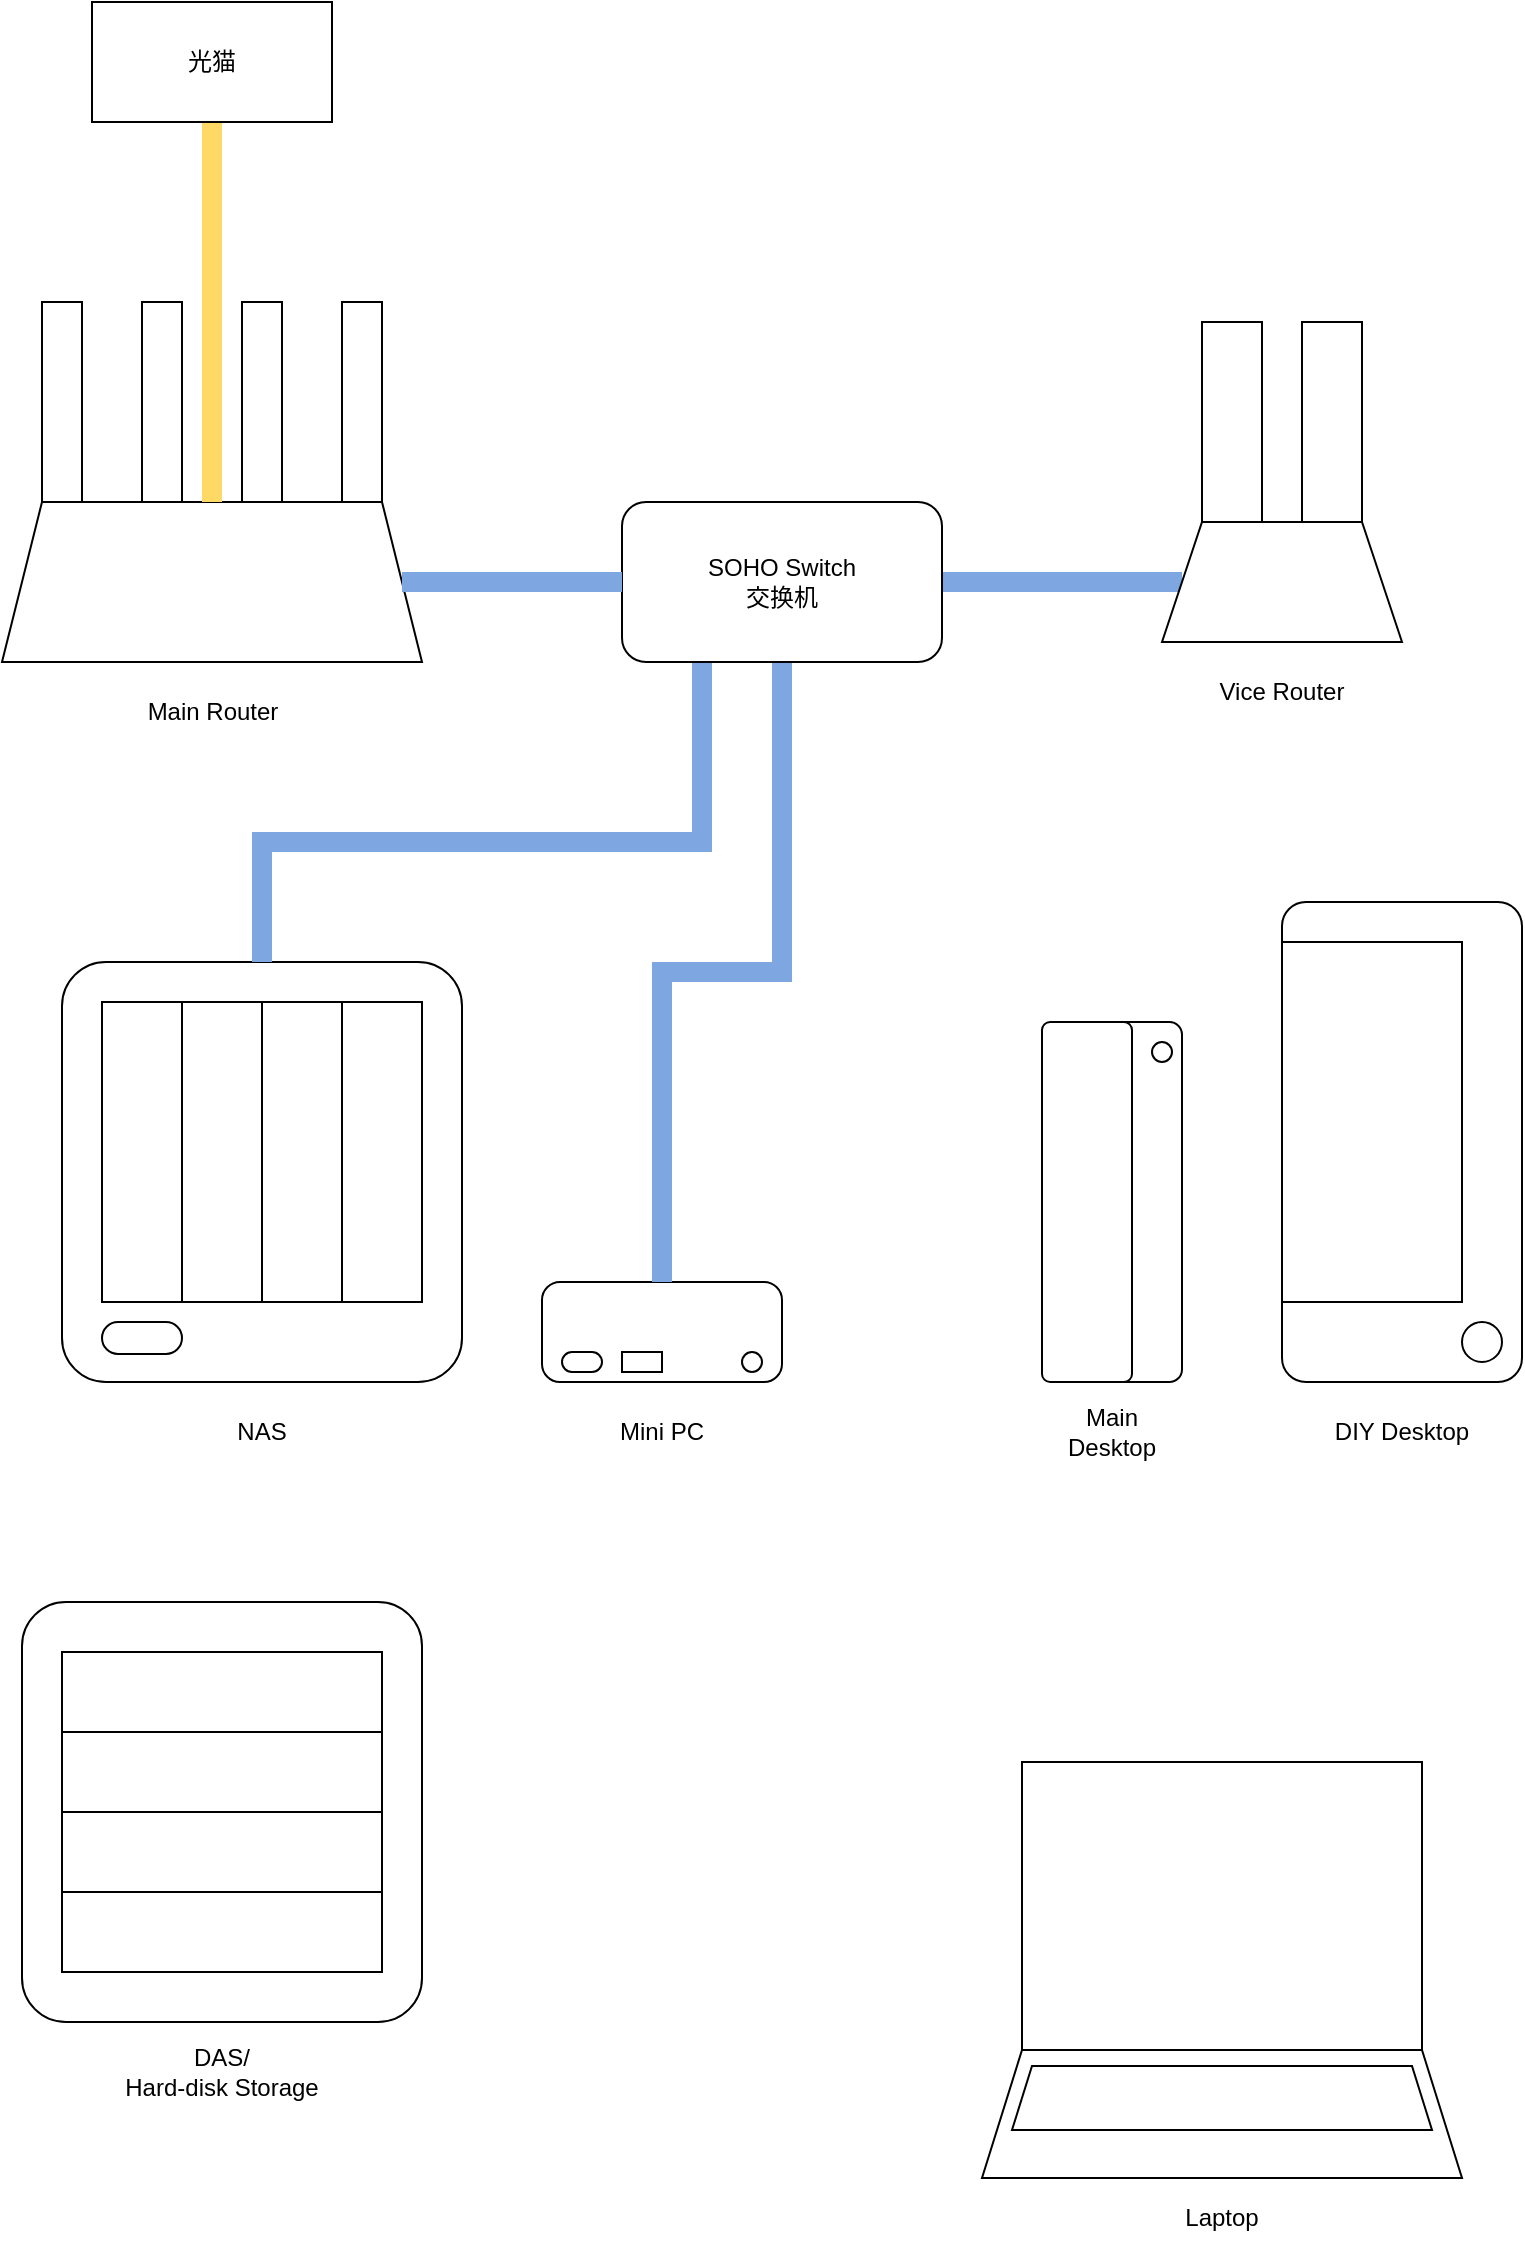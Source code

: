 <mxfile version="26.1.0" pages="3">
  <diagram name="Page-1" id="xD34YyrGZc8fnPlcCCk5">
    <mxGraphModel dx="3235" dy="1976" grid="1" gridSize="10" guides="1" tooltips="1" connect="1" arrows="1" fold="1" page="1" pageScale="1" pageWidth="1169" pageHeight="827" math="0" shadow="0">
      <root>
        <mxCell id="0" />
        <mxCell id="1" parent="0" />
        <mxCell id="-UrwRbucvwjURPhLb9kA-9" value="" style="group" parent="1" vertex="1" connectable="0">
          <mxGeometry x="-1080" y="-300" width="200" height="250" as="geometry" />
        </mxCell>
        <mxCell id="-UrwRbucvwjURPhLb9kA-1" value="" style="rounded=1;whiteSpace=wrap;html=1;arcSize=11;" parent="-UrwRbucvwjURPhLb9kA-9" vertex="1">
          <mxGeometry width="200" height="210" as="geometry" />
        </mxCell>
        <mxCell id="-UrwRbucvwjURPhLb9kA-2" value="" style="rounded=0;whiteSpace=wrap;html=1;" parent="-UrwRbucvwjURPhLb9kA-9" vertex="1">
          <mxGeometry x="20" y="20" width="40" height="150" as="geometry" />
        </mxCell>
        <mxCell id="-UrwRbucvwjURPhLb9kA-3" value="" style="rounded=0;whiteSpace=wrap;html=1;" parent="-UrwRbucvwjURPhLb9kA-9" vertex="1">
          <mxGeometry x="60" y="20" width="40" height="150" as="geometry" />
        </mxCell>
        <mxCell id="-UrwRbucvwjURPhLb9kA-4" value="" style="rounded=0;whiteSpace=wrap;html=1;" parent="-UrwRbucvwjURPhLb9kA-9" vertex="1">
          <mxGeometry x="100" y="20" width="40" height="150" as="geometry" />
        </mxCell>
        <mxCell id="-UrwRbucvwjURPhLb9kA-5" value="" style="rounded=0;whiteSpace=wrap;html=1;" parent="-UrwRbucvwjURPhLb9kA-9" vertex="1">
          <mxGeometry x="140" y="20" width="40" height="150" as="geometry" />
        </mxCell>
        <mxCell id="-UrwRbucvwjURPhLb9kA-7" value="" style="rounded=1;whiteSpace=wrap;html=1;arcSize=50;" parent="-UrwRbucvwjURPhLb9kA-9" vertex="1">
          <mxGeometry x="20" y="180" width="40" height="16" as="geometry" />
        </mxCell>
        <mxCell id="-UrwRbucvwjURPhLb9kA-8" value="NAS" style="text;html=1;align=center;verticalAlign=middle;whiteSpace=wrap;rounded=0;" parent="-UrwRbucvwjURPhLb9kA-9" vertex="1">
          <mxGeometry x="70" y="220" width="60" height="30" as="geometry" />
        </mxCell>
        <mxCell id="-UrwRbucvwjURPhLb9kA-24" value="" style="group" parent="1" vertex="1" connectable="0">
          <mxGeometry x="-1110" y="-630" width="210" height="220" as="geometry" />
        </mxCell>
        <mxCell id="-UrwRbucvwjURPhLb9kA-18" value="" style="shape=trapezoid;perimeter=trapezoidPerimeter;whiteSpace=wrap;html=1;fixedSize=1;" parent="-UrwRbucvwjURPhLb9kA-24" vertex="1">
          <mxGeometry y="100" width="210" height="80" as="geometry" />
        </mxCell>
        <mxCell id="-UrwRbucvwjURPhLb9kA-19" value="" style="rounded=0;whiteSpace=wrap;html=1;" parent="-UrwRbucvwjURPhLb9kA-24" vertex="1">
          <mxGeometry x="20" width="20" height="100" as="geometry" />
        </mxCell>
        <mxCell id="-UrwRbucvwjURPhLb9kA-20" value="" style="rounded=0;whiteSpace=wrap;html=1;" parent="-UrwRbucvwjURPhLb9kA-24" vertex="1">
          <mxGeometry x="170" width="20" height="100" as="geometry" />
        </mxCell>
        <mxCell id="-UrwRbucvwjURPhLb9kA-21" value="" style="rounded=0;whiteSpace=wrap;html=1;" parent="-UrwRbucvwjURPhLb9kA-24" vertex="1">
          <mxGeometry x="70" width="20" height="100" as="geometry" />
        </mxCell>
        <mxCell id="-UrwRbucvwjURPhLb9kA-22" value="" style="rounded=0;whiteSpace=wrap;html=1;" parent="-UrwRbucvwjURPhLb9kA-24" vertex="1">
          <mxGeometry x="120" width="20" height="100" as="geometry" />
        </mxCell>
        <mxCell id="-UrwRbucvwjURPhLb9kA-23" value="Main Router" style="text;html=1;align=center;verticalAlign=middle;whiteSpace=wrap;rounded=0;" parent="-UrwRbucvwjURPhLb9kA-24" vertex="1">
          <mxGeometry x="62.5" y="190" width="85" height="30" as="geometry" />
        </mxCell>
        <mxCell id="-UrwRbucvwjURPhLb9kA-37" value="" style="group" parent="1" vertex="1" connectable="0">
          <mxGeometry x="-470" y="-330" width="120" height="280" as="geometry" />
        </mxCell>
        <mxCell id="-UrwRbucvwjURPhLb9kA-28" value="" style="rounded=1;whiteSpace=wrap;html=1;arcSize=10;" parent="-UrwRbucvwjURPhLb9kA-37" vertex="1">
          <mxGeometry width="120" height="240" as="geometry" />
        </mxCell>
        <mxCell id="-UrwRbucvwjURPhLb9kA-32" value="" style="rounded=0;whiteSpace=wrap;html=1;" parent="-UrwRbucvwjURPhLb9kA-37" vertex="1">
          <mxGeometry y="20" width="90" height="180" as="geometry" />
        </mxCell>
        <mxCell id="-UrwRbucvwjURPhLb9kA-33" value="" style="ellipse;whiteSpace=wrap;html=1;aspect=fixed;" parent="-UrwRbucvwjURPhLb9kA-37" vertex="1">
          <mxGeometry x="90" y="210" width="20" height="20" as="geometry" />
        </mxCell>
        <mxCell id="-UrwRbucvwjURPhLb9kA-34" value="DIY Desktop" style="text;html=1;align=center;verticalAlign=middle;whiteSpace=wrap;rounded=0;" parent="-UrwRbucvwjURPhLb9kA-37" vertex="1">
          <mxGeometry x="20" y="250" width="80" height="30" as="geometry" />
        </mxCell>
        <mxCell id="-UrwRbucvwjURPhLb9kA-38" value="" style="group" parent="1" vertex="1" connectable="0">
          <mxGeometry x="-1100" y="20" width="200" height="250" as="geometry" />
        </mxCell>
        <mxCell id="-UrwRbucvwjURPhLb9kA-10" value="" style="rounded=1;whiteSpace=wrap;html=1;arcSize=11;" parent="-UrwRbucvwjURPhLb9kA-38" vertex="1">
          <mxGeometry width="200" height="210" as="geometry" />
        </mxCell>
        <mxCell id="-UrwRbucvwjURPhLb9kA-12" value="" style="rounded=0;whiteSpace=wrap;html=1;" parent="-UrwRbucvwjURPhLb9kA-38" vertex="1">
          <mxGeometry x="20" y="25" width="160" height="40" as="geometry" />
        </mxCell>
        <mxCell id="-UrwRbucvwjURPhLb9kA-13" value="" style="rounded=0;whiteSpace=wrap;html=1;" parent="-UrwRbucvwjURPhLb9kA-38" vertex="1">
          <mxGeometry x="20" y="65" width="160" height="40" as="geometry" />
        </mxCell>
        <mxCell id="-UrwRbucvwjURPhLb9kA-14" value="" style="rounded=0;whiteSpace=wrap;html=1;" parent="-UrwRbucvwjURPhLb9kA-38" vertex="1">
          <mxGeometry x="20" y="105" width="160" height="40" as="geometry" />
        </mxCell>
        <mxCell id="-UrwRbucvwjURPhLb9kA-15" value="" style="rounded=0;whiteSpace=wrap;html=1;" parent="-UrwRbucvwjURPhLb9kA-38" vertex="1">
          <mxGeometry x="20" y="145" width="160" height="40" as="geometry" />
        </mxCell>
        <mxCell id="-UrwRbucvwjURPhLb9kA-16" value="DAS/&lt;div&gt;Hard-disk Storage&lt;/div&gt;" style="text;html=1;align=center;verticalAlign=middle;whiteSpace=wrap;rounded=0;" parent="-UrwRbucvwjURPhLb9kA-38" vertex="1">
          <mxGeometry x="40" y="220" width="120" height="30" as="geometry" />
        </mxCell>
        <mxCell id="Mgqkab-VH5Hi_lvK8hub-6" value="" style="group" parent="1" vertex="1" connectable="0">
          <mxGeometry x="-620" y="100" width="240" height="240" as="geometry" />
        </mxCell>
        <mxCell id="Mgqkab-VH5Hi_lvK8hub-1" value="" style="rounded=0;whiteSpace=wrap;html=1;" parent="Mgqkab-VH5Hi_lvK8hub-6" vertex="1">
          <mxGeometry x="20" width="200" height="144" as="geometry" />
        </mxCell>
        <mxCell id="Mgqkab-VH5Hi_lvK8hub-2" value="" style="shape=trapezoid;perimeter=trapezoidPerimeter;whiteSpace=wrap;html=1;fixedSize=1;size=20;" parent="Mgqkab-VH5Hi_lvK8hub-6" vertex="1">
          <mxGeometry y="144" width="240" height="64" as="geometry" />
        </mxCell>
        <mxCell id="Mgqkab-VH5Hi_lvK8hub-3" value="" style="shape=trapezoid;perimeter=trapezoidPerimeter;whiteSpace=wrap;html=1;fixedSize=1;size=10;" parent="Mgqkab-VH5Hi_lvK8hub-6" vertex="1">
          <mxGeometry x="15" y="152" width="210" height="32" as="geometry" />
        </mxCell>
        <mxCell id="Mgqkab-VH5Hi_lvK8hub-5" value="Laptop" style="text;html=1;align=center;verticalAlign=middle;whiteSpace=wrap;rounded=0;" parent="Mgqkab-VH5Hi_lvK8hub-6" vertex="1">
          <mxGeometry x="100.0" y="216" width="40" height="24" as="geometry" />
        </mxCell>
        <mxCell id="Mgqkab-VH5Hi_lvK8hub-13" value="" style="group" parent="1" vertex="1" connectable="0">
          <mxGeometry x="-590" y="-270" width="70" height="220" as="geometry" />
        </mxCell>
        <mxCell id="Mgqkab-VH5Hi_lvK8hub-8" value="" style="rounded=1;whiteSpace=wrap;html=1;arcSize=9;" parent="Mgqkab-VH5Hi_lvK8hub-13" vertex="1">
          <mxGeometry width="70" height="180" as="geometry" />
        </mxCell>
        <mxCell id="Mgqkab-VH5Hi_lvK8hub-9" value="" style="ellipse;whiteSpace=wrap;html=1;aspect=fixed;" parent="Mgqkab-VH5Hi_lvK8hub-13" vertex="1">
          <mxGeometry x="55" y="10" width="10" height="10" as="geometry" />
        </mxCell>
        <mxCell id="Mgqkab-VH5Hi_lvK8hub-11" value="" style="rounded=1;whiteSpace=wrap;html=1;arcSize=9;" parent="Mgqkab-VH5Hi_lvK8hub-13" vertex="1">
          <mxGeometry width="45" height="180" as="geometry" />
        </mxCell>
        <mxCell id="Mgqkab-VH5Hi_lvK8hub-12" value="Main Desktop" style="text;html=1;align=center;verticalAlign=middle;whiteSpace=wrap;rounded=0;" parent="Mgqkab-VH5Hi_lvK8hub-13" vertex="1">
          <mxGeometry x="5" y="190" width="60" height="30" as="geometry" />
        </mxCell>
        <mxCell id="Mgqkab-VH5Hi_lvK8hub-21" value="" style="group" parent="1" vertex="1" connectable="0">
          <mxGeometry x="-840" y="-140" width="120" height="90" as="geometry" />
        </mxCell>
        <mxCell id="Mgqkab-VH5Hi_lvK8hub-14" value="" style="rounded=1;whiteSpace=wrap;html=1;arcSize=18;" parent="Mgqkab-VH5Hi_lvK8hub-21" vertex="1">
          <mxGeometry width="120" height="50" as="geometry" />
        </mxCell>
        <mxCell id="Mgqkab-VH5Hi_lvK8hub-15" value="" style="ellipse;whiteSpace=wrap;html=1;aspect=fixed;" parent="Mgqkab-VH5Hi_lvK8hub-21" vertex="1">
          <mxGeometry x="100" y="35" width="10" height="10" as="geometry" />
        </mxCell>
        <mxCell id="Mgqkab-VH5Hi_lvK8hub-16" value="" style="rounded=0;whiteSpace=wrap;html=1;" parent="Mgqkab-VH5Hi_lvK8hub-21" vertex="1">
          <mxGeometry x="40" y="35" width="20" height="10" as="geometry" />
        </mxCell>
        <mxCell id="Mgqkab-VH5Hi_lvK8hub-18" value="" style="rounded=1;whiteSpace=wrap;html=1;arcSize=50;" parent="Mgqkab-VH5Hi_lvK8hub-21" vertex="1">
          <mxGeometry x="10" y="35" width="20" height="10" as="geometry" />
        </mxCell>
        <mxCell id="Mgqkab-VH5Hi_lvK8hub-20" value="Mini PC" style="text;html=1;align=center;verticalAlign=middle;whiteSpace=wrap;rounded=0;" parent="Mgqkab-VH5Hi_lvK8hub-21" vertex="1">
          <mxGeometry x="30" y="60" width="60" height="30" as="geometry" />
        </mxCell>
        <mxCell id="Mgqkab-VH5Hi_lvK8hub-34" style="edgeStyle=orthogonalEdgeStyle;rounded=0;orthogonalLoop=1;jettySize=auto;html=1;exitX=0.25;exitY=1;exitDx=0;exitDy=0;endArrow=none;startFill=0;strokeColor=#7EA6E0;strokeWidth=10;entryX=0.5;entryY=0;entryDx=0;entryDy=0;" parent="1" source="Mgqkab-VH5Hi_lvK8hub-23" target="-UrwRbucvwjURPhLb9kA-1" edge="1">
          <mxGeometry relative="1" as="geometry">
            <Array as="points">
              <mxPoint x="-760" y="-360" />
              <mxPoint x="-980" y="-360" />
            </Array>
          </mxGeometry>
        </mxCell>
        <mxCell id="Mgqkab-VH5Hi_lvK8hub-36" style="edgeStyle=orthogonalEdgeStyle;rounded=0;orthogonalLoop=1;jettySize=auto;html=1;entryX=0;entryY=0.5;entryDx=0;entryDy=0;strokeColor=#7EA6E0;endArrow=none;startFill=0;strokeWidth=10;" parent="1" source="Mgqkab-VH5Hi_lvK8hub-23" target="Mgqkab-VH5Hi_lvK8hub-25" edge="1">
          <mxGeometry relative="1" as="geometry" />
        </mxCell>
        <mxCell id="QDt7mf3p3rVwpnT73Ouc-1" style="edgeStyle=orthogonalEdgeStyle;rounded=0;orthogonalLoop=1;jettySize=auto;html=1;strokeColor=#7EA6E0;endArrow=none;startFill=0;strokeWidth=10;" edge="1" parent="1" source="Mgqkab-VH5Hi_lvK8hub-23" target="Mgqkab-VH5Hi_lvK8hub-14">
          <mxGeometry relative="1" as="geometry" />
        </mxCell>
        <mxCell id="Mgqkab-VH5Hi_lvK8hub-23" value="SOHO Switch&lt;div&gt;交换机&lt;/div&gt;" style="rounded=1;whiteSpace=wrap;html=1;" parent="1" vertex="1">
          <mxGeometry x="-800" y="-530" width="160" height="80" as="geometry" />
        </mxCell>
        <mxCell id="Mgqkab-VH5Hi_lvK8hub-30" style="edgeStyle=orthogonalEdgeStyle;rounded=0;orthogonalLoop=1;jettySize=auto;html=1;entryX=0.5;entryY=0;entryDx=0;entryDy=0;strokeColor=#FFD966;fillColor=#dae8fc;endArrow=none;startFill=0;strokeWidth=10;" parent="1" source="Mgqkab-VH5Hi_lvK8hub-24" target="-UrwRbucvwjURPhLb9kA-18" edge="1">
          <mxGeometry relative="1" as="geometry" />
        </mxCell>
        <mxCell id="Mgqkab-VH5Hi_lvK8hub-24" value="光猫" style="rounded=0;whiteSpace=wrap;html=1;" parent="1" vertex="1">
          <mxGeometry x="-1065" y="-780" width="120" height="60" as="geometry" />
        </mxCell>
        <mxCell id="Mgqkab-VH5Hi_lvK8hub-29" value="" style="group" parent="1" vertex="1" connectable="0">
          <mxGeometry x="-530" y="-620" width="120" height="200" as="geometry" />
        </mxCell>
        <mxCell id="Mgqkab-VH5Hi_lvK8hub-25" value="" style="shape=trapezoid;perimeter=trapezoidPerimeter;whiteSpace=wrap;html=1;fixedSize=1;" parent="Mgqkab-VH5Hi_lvK8hub-29" vertex="1">
          <mxGeometry y="100" width="120" height="60" as="geometry" />
        </mxCell>
        <mxCell id="Mgqkab-VH5Hi_lvK8hub-26" value="" style="rounded=0;whiteSpace=wrap;html=1;" parent="Mgqkab-VH5Hi_lvK8hub-29" vertex="1">
          <mxGeometry x="20" width="30" height="100" as="geometry" />
        </mxCell>
        <mxCell id="Mgqkab-VH5Hi_lvK8hub-27" value="" style="rounded=0;whiteSpace=wrap;html=1;" parent="Mgqkab-VH5Hi_lvK8hub-29" vertex="1">
          <mxGeometry x="70" width="30" height="100" as="geometry" />
        </mxCell>
        <mxCell id="Mgqkab-VH5Hi_lvK8hub-28" value="Vice Router" style="text;html=1;align=center;verticalAlign=middle;whiteSpace=wrap;rounded=0;" parent="Mgqkab-VH5Hi_lvK8hub-29" vertex="1">
          <mxGeometry x="20" y="170" width="80" height="30" as="geometry" />
        </mxCell>
        <mxCell id="Mgqkab-VH5Hi_lvK8hub-31" style="edgeStyle=orthogonalEdgeStyle;rounded=0;orthogonalLoop=1;jettySize=auto;html=1;strokeColor=#7EA6E0;endArrow=none;startFill=0;strokeWidth=10;" parent="1" source="-UrwRbucvwjURPhLb9kA-18" target="Mgqkab-VH5Hi_lvK8hub-23" edge="1">
          <mxGeometry relative="1" as="geometry" />
        </mxCell>
      </root>
    </mxGraphModel>
  </diagram>
  <diagram id="8INvOGwk6SGYGP8-e3AQ" name="Page-2">
    <mxGraphModel dx="3235" dy="1149" grid="1" gridSize="10" guides="1" tooltips="1" connect="1" arrows="1" fold="1" page="1" pageScale="1" pageWidth="1169" pageHeight="827" math="0" shadow="0">
      <root>
        <mxCell id="0" />
        <mxCell id="1" parent="0" />
        <mxCell id="KUcG3vuJaSlZxO4F-L5p-1" value="" style="group" vertex="1" connectable="0" parent="1">
          <mxGeometry x="-800" y="320" width="320" height="280" as="geometry" />
        </mxCell>
        <mxCell id="KUcG3vuJaSlZxO4F-L5p-2" value="" style="rounded=0;whiteSpace=wrap;html=1;aspect=fixed;" vertex="1" parent="KUcG3vuJaSlZxO4F-L5p-1">
          <mxGeometry width="320" height="180" as="geometry" />
        </mxCell>
        <mxCell id="KUcG3vuJaSlZxO4F-L5p-3" value="" style="rounded=0;whiteSpace=wrap;html=1;" vertex="1" parent="KUcG3vuJaSlZxO4F-L5p-1">
          <mxGeometry x="120" y="180" width="80" height="40" as="geometry" />
        </mxCell>
        <mxCell id="KUcG3vuJaSlZxO4F-L5p-4" value="" style="shape=trapezoid;perimeter=trapezoidPerimeter;whiteSpace=wrap;html=1;fixedSize=1;" vertex="1" parent="KUcG3vuJaSlZxO4F-L5p-1">
          <mxGeometry x="100" y="220" width="120" height="20" as="geometry" />
        </mxCell>
        <mxCell id="KUcG3vuJaSlZxO4F-L5p-5" value="Monitor" style="text;html=1;align=center;verticalAlign=middle;whiteSpace=wrap;rounded=0;" vertex="1" parent="KUcG3vuJaSlZxO4F-L5p-1">
          <mxGeometry x="120" y="250" width="80" height="30" as="geometry" />
        </mxCell>
        <mxCell id="KUcG3vuJaSlZxO4F-L5p-12" value="" style="group" vertex="1" connectable="0" parent="1">
          <mxGeometry x="-980" y="250" width="180" height="390" as="geometry" />
        </mxCell>
        <mxCell id="KUcG3vuJaSlZxO4F-L5p-7" value="" style="rounded=0;whiteSpace=wrap;html=1;aspect=fixed;rotation=90;" vertex="1" parent="KUcG3vuJaSlZxO4F-L5p-12">
          <mxGeometry x="-70" y="70" width="320" height="180" as="geometry" />
        </mxCell>
        <mxCell id="KUcG3vuJaSlZxO4F-L5p-8" value="" style="rounded=0;whiteSpace=wrap;html=1;" vertex="1" parent="KUcG3vuJaSlZxO4F-L5p-12">
          <mxGeometry x="50" y="320" width="80" height="10" as="geometry" />
        </mxCell>
        <mxCell id="KUcG3vuJaSlZxO4F-L5p-9" value="" style="shape=trapezoid;perimeter=trapezoidPerimeter;whiteSpace=wrap;html=1;fixedSize=1;" vertex="1" parent="KUcG3vuJaSlZxO4F-L5p-12">
          <mxGeometry x="30" y="330" width="120" height="20" as="geometry" />
        </mxCell>
        <mxCell id="KUcG3vuJaSlZxO4F-L5p-10" value="Monitor" style="text;html=1;align=center;verticalAlign=middle;whiteSpace=wrap;rounded=0;" vertex="1" parent="KUcG3vuJaSlZxO4F-L5p-12">
          <mxGeometry x="50" y="360" width="80" height="30" as="geometry" />
        </mxCell>
      </root>
    </mxGraphModel>
  </diagram>
  <diagram id="g3dM0FGiGdCrHpHTIoiR" name="Page-3">
    <mxGraphModel dx="3235" dy="1976" grid="1" gridSize="10" guides="1" tooltips="1" connect="1" arrows="1" fold="1" page="1" pageScale="1" pageWidth="1169" pageHeight="827" math="0" shadow="0">
      <root>
        <mxCell id="0" />
        <mxCell id="1" parent="0" />
        <mxCell id="aIfdxavYZeMLGWGvS9Lk-1" value="" style="group" vertex="1" connectable="0" parent="1">
          <mxGeometry x="-840" y="-610" width="200" height="250" as="geometry" />
        </mxCell>
        <mxCell id="aIfdxavYZeMLGWGvS9Lk-2" value="" style="rounded=1;whiteSpace=wrap;html=1;arcSize=11;" vertex="1" parent="aIfdxavYZeMLGWGvS9Lk-1">
          <mxGeometry width="200" height="210" as="geometry" />
        </mxCell>
        <mxCell id="aIfdxavYZeMLGWGvS9Lk-3" value="" style="rounded=0;whiteSpace=wrap;html=1;" vertex="1" parent="aIfdxavYZeMLGWGvS9Lk-1">
          <mxGeometry x="20" y="20" width="40" height="150" as="geometry" />
        </mxCell>
        <mxCell id="aIfdxavYZeMLGWGvS9Lk-4" value="" style="rounded=0;whiteSpace=wrap;html=1;" vertex="1" parent="aIfdxavYZeMLGWGvS9Lk-1">
          <mxGeometry x="60" y="20" width="40" height="150" as="geometry" />
        </mxCell>
        <mxCell id="aIfdxavYZeMLGWGvS9Lk-5" value="" style="rounded=0;whiteSpace=wrap;html=1;" vertex="1" parent="aIfdxavYZeMLGWGvS9Lk-1">
          <mxGeometry x="100" y="20" width="40" height="150" as="geometry" />
        </mxCell>
        <mxCell id="aIfdxavYZeMLGWGvS9Lk-6" value="" style="rounded=0;whiteSpace=wrap;html=1;" vertex="1" parent="aIfdxavYZeMLGWGvS9Lk-1">
          <mxGeometry x="140" y="20" width="40" height="150" as="geometry" />
        </mxCell>
        <mxCell id="aIfdxavYZeMLGWGvS9Lk-7" value="" style="rounded=1;whiteSpace=wrap;html=1;arcSize=50;" vertex="1" parent="aIfdxavYZeMLGWGvS9Lk-1">
          <mxGeometry x="20" y="180" width="40" height="16" as="geometry" />
        </mxCell>
        <mxCell id="aIfdxavYZeMLGWGvS9Lk-8" value="NAS" style="text;html=1;align=center;verticalAlign=middle;whiteSpace=wrap;rounded=0;" vertex="1" parent="aIfdxavYZeMLGWGvS9Lk-1">
          <mxGeometry x="70" y="220" width="60" height="30" as="geometry" />
        </mxCell>
        <mxCell id="aIfdxavYZeMLGWGvS9Lk-9" value="" style="group" vertex="1" connectable="0" parent="1">
          <mxGeometry x="-1090" y="-580" width="210" height="220" as="geometry" />
        </mxCell>
        <mxCell id="aIfdxavYZeMLGWGvS9Lk-10" value="" style="shape=trapezoid;perimeter=trapezoidPerimeter;whiteSpace=wrap;html=1;fixedSize=1;" vertex="1" parent="aIfdxavYZeMLGWGvS9Lk-9">
          <mxGeometry y="100" width="210" height="80" as="geometry" />
        </mxCell>
        <mxCell id="aIfdxavYZeMLGWGvS9Lk-11" value="" style="rounded=0;whiteSpace=wrap;html=1;" vertex="1" parent="aIfdxavYZeMLGWGvS9Lk-9">
          <mxGeometry x="20" width="20" height="100" as="geometry" />
        </mxCell>
        <mxCell id="aIfdxavYZeMLGWGvS9Lk-12" value="" style="rounded=0;whiteSpace=wrap;html=1;" vertex="1" parent="aIfdxavYZeMLGWGvS9Lk-9">
          <mxGeometry x="170" width="20" height="100" as="geometry" />
        </mxCell>
        <mxCell id="aIfdxavYZeMLGWGvS9Lk-13" value="" style="rounded=0;whiteSpace=wrap;html=1;" vertex="1" parent="aIfdxavYZeMLGWGvS9Lk-9">
          <mxGeometry x="70" width="20" height="100" as="geometry" />
        </mxCell>
        <mxCell id="aIfdxavYZeMLGWGvS9Lk-14" value="" style="rounded=0;whiteSpace=wrap;html=1;" vertex="1" parent="aIfdxavYZeMLGWGvS9Lk-9">
          <mxGeometry x="120" width="20" height="100" as="geometry" />
        </mxCell>
        <mxCell id="aIfdxavYZeMLGWGvS9Lk-15" value="Main Router" style="text;html=1;align=center;verticalAlign=middle;whiteSpace=wrap;rounded=0;" vertex="1" parent="aIfdxavYZeMLGWGvS9Lk-9">
          <mxGeometry x="62.5" y="190" width="85" height="30" as="geometry" />
        </mxCell>
        <mxCell id="aIfdxavYZeMLGWGvS9Lk-16" value="" style="group" vertex="1" connectable="0" parent="1">
          <mxGeometry x="-480" y="-450" width="120" height="90" as="geometry" />
        </mxCell>
        <mxCell id="aIfdxavYZeMLGWGvS9Lk-17" value="" style="rounded=1;whiteSpace=wrap;html=1;arcSize=18;" vertex="1" parent="aIfdxavYZeMLGWGvS9Lk-16">
          <mxGeometry width="120" height="50" as="geometry" />
        </mxCell>
        <mxCell id="aIfdxavYZeMLGWGvS9Lk-18" value="" style="ellipse;whiteSpace=wrap;html=1;aspect=fixed;" vertex="1" parent="aIfdxavYZeMLGWGvS9Lk-16">
          <mxGeometry x="100" y="35" width="10" height="10" as="geometry" />
        </mxCell>
        <mxCell id="aIfdxavYZeMLGWGvS9Lk-19" value="" style="rounded=0;whiteSpace=wrap;html=1;" vertex="1" parent="aIfdxavYZeMLGWGvS9Lk-16">
          <mxGeometry x="40" y="35" width="20" height="10" as="geometry" />
        </mxCell>
        <mxCell id="aIfdxavYZeMLGWGvS9Lk-20" value="" style="rounded=1;whiteSpace=wrap;html=1;arcSize=50;" vertex="1" parent="aIfdxavYZeMLGWGvS9Lk-16">
          <mxGeometry x="10" y="35" width="20" height="10" as="geometry" />
        </mxCell>
        <mxCell id="aIfdxavYZeMLGWGvS9Lk-21" value="Mini PC" style="text;html=1;align=center;verticalAlign=middle;whiteSpace=wrap;rounded=0;" vertex="1" parent="aIfdxavYZeMLGWGvS9Lk-16">
          <mxGeometry x="30" y="60" width="60" height="30" as="geometry" />
        </mxCell>
        <mxCell id="aIfdxavYZeMLGWGvS9Lk-23" style="edgeStyle=orthogonalEdgeStyle;rounded=0;orthogonalLoop=1;jettySize=auto;html=1;strokeColor=#FFD966;strokeWidth=5;endArrow=none;startFill=0;" edge="1" parent="1" source="aIfdxavYZeMLGWGvS9Lk-22" target="aIfdxavYZeMLGWGvS9Lk-10">
          <mxGeometry relative="1" as="geometry">
            <Array as="points">
              <mxPoint x="-985" y="-600" />
              <mxPoint x="-985" y="-600" />
            </Array>
          </mxGeometry>
        </mxCell>
        <mxCell id="aIfdxavYZeMLGWGvS9Lk-24" style="edgeStyle=orthogonalEdgeStyle;rounded=0;orthogonalLoop=1;jettySize=auto;html=1;entryX=0.5;entryY=0;entryDx=0;entryDy=0;strokeColor=#FFD966;strokeWidth=5;endArrow=none;startFill=0;" edge="1" parent="1" source="aIfdxavYZeMLGWGvS9Lk-22" target="aIfdxavYZeMLGWGvS9Lk-2">
          <mxGeometry relative="1" as="geometry">
            <Array as="points">
              <mxPoint x="-985" y="-640" />
              <mxPoint x="-740" y="-640" />
            </Array>
          </mxGeometry>
        </mxCell>
        <mxCell id="aIfdxavYZeMLGWGvS9Lk-25" style="edgeStyle=orthogonalEdgeStyle;rounded=0;orthogonalLoop=1;jettySize=auto;html=1;entryX=0.5;entryY=0;entryDx=0;entryDy=0;strokeColor=#FFD966;strokeWidth=5;endArrow=none;startFill=0;" edge="1" parent="1" source="aIfdxavYZeMLGWGvS9Lk-22" target="aIfdxavYZeMLGWGvS9Lk-17">
          <mxGeometry relative="1" as="geometry">
            <Array as="points">
              <mxPoint x="-985" y="-640" />
              <mxPoint x="-420" y="-640" />
            </Array>
          </mxGeometry>
        </mxCell>
        <mxCell id="aIfdxavYZeMLGWGvS9Lk-22" value="Power Plugs" style="rounded=0;whiteSpace=wrap;html=1;" vertex="1" parent="1">
          <mxGeometry x="-1045" y="-780" width="120" height="60" as="geometry" />
        </mxCell>
        <mxCell id="aIfdxavYZeMLGWGvS9Lk-26" value="" style="rounded=0;whiteSpace=wrap;html=1;" vertex="1" parent="1">
          <mxGeometry x="-600" y="-520" width="80" height="122" as="geometry" />
        </mxCell>
        <mxCell id="aIfdxavYZeMLGWGvS9Lk-27" value="UPS" style="text;html=1;align=center;verticalAlign=middle;whiteSpace=wrap;rounded=0;" vertex="1" parent="1">
          <mxGeometry x="-590" y="-390" width="60" height="30" as="geometry" />
        </mxCell>
      </root>
    </mxGraphModel>
  </diagram>
</mxfile>
